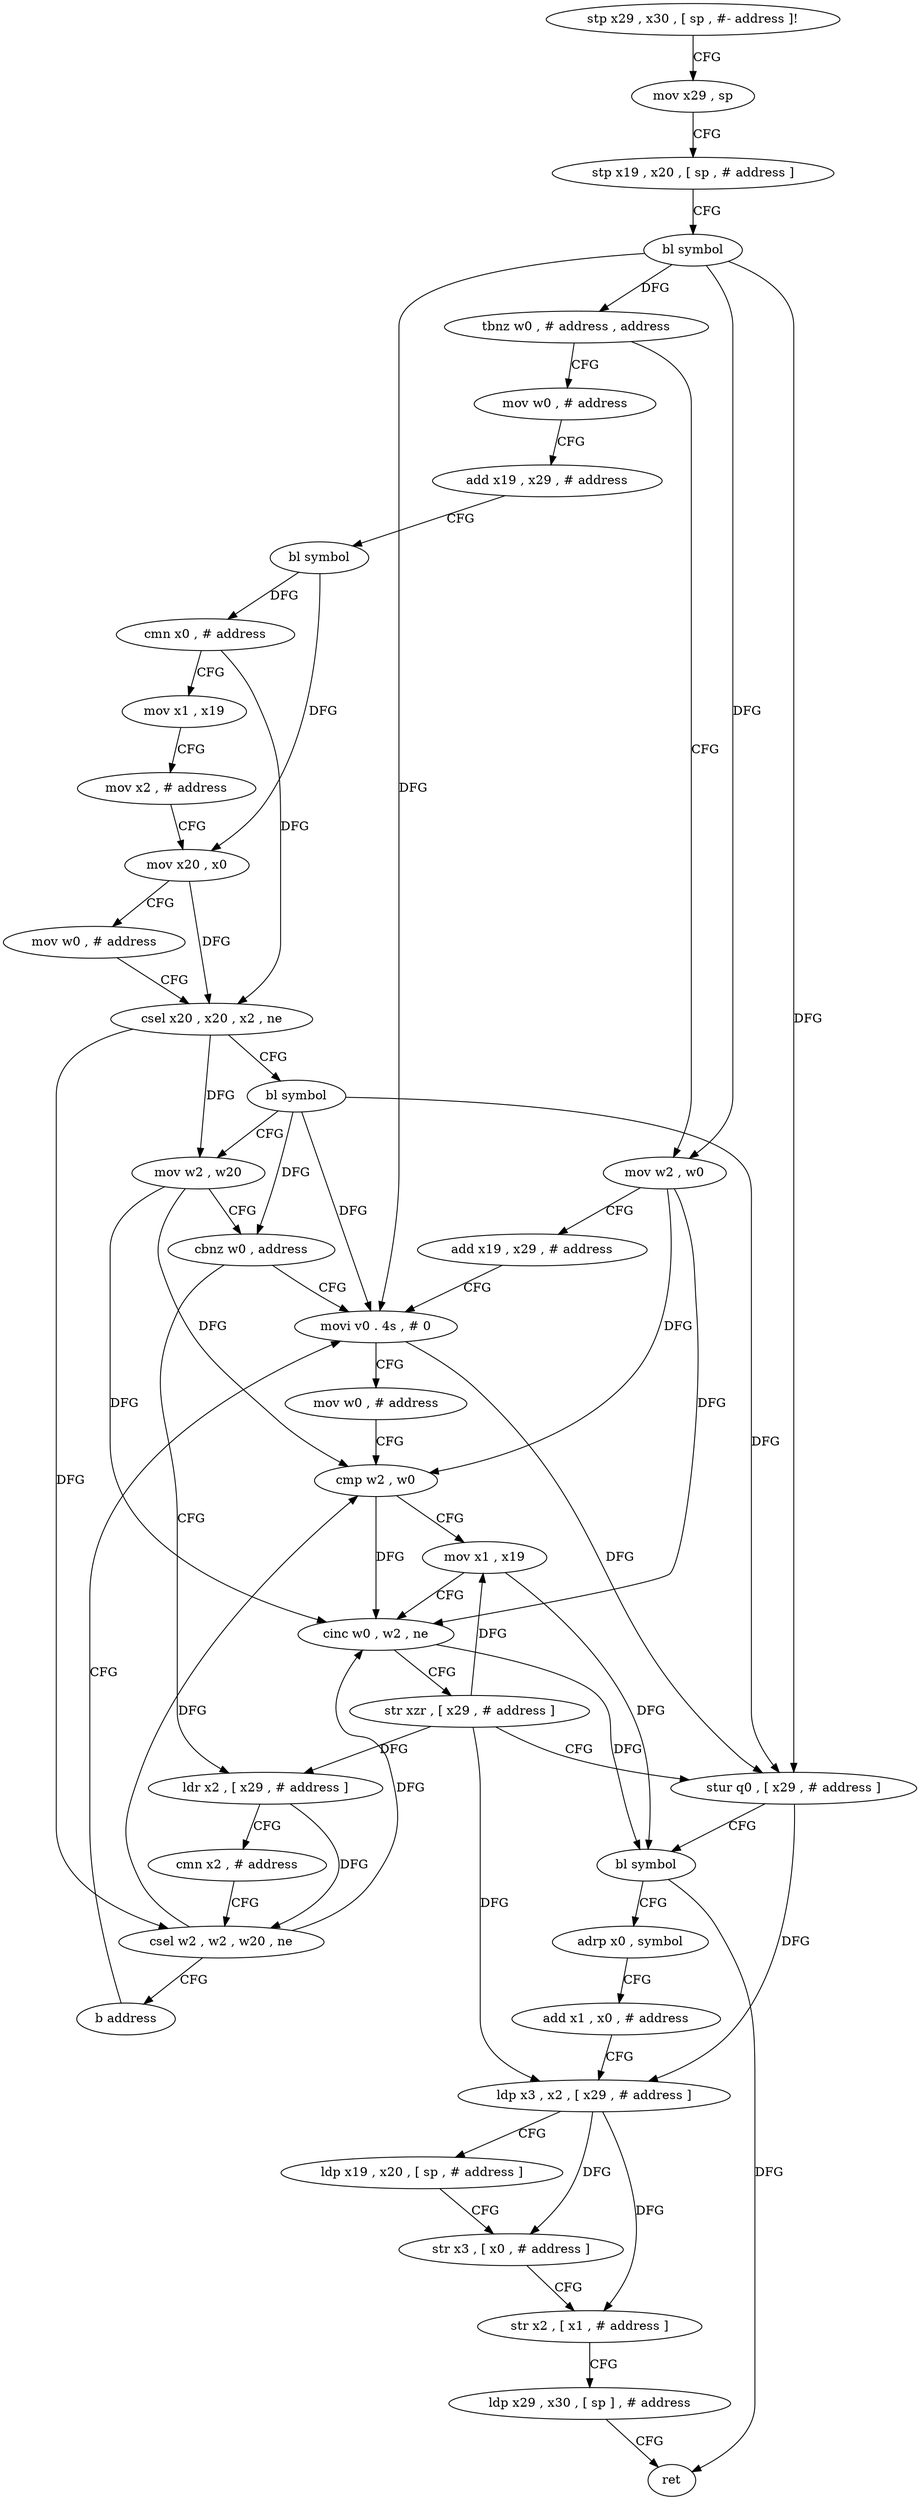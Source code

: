digraph "func" {
"4218168" [label = "stp x29 , x30 , [ sp , #- address ]!" ]
"4218172" [label = "mov x29 , sp" ]
"4218176" [label = "stp x19 , x20 , [ sp , # address ]" ]
"4218180" [label = "bl symbol" ]
"4218184" [label = "tbnz w0 , # address , address" ]
"4218264" [label = "mov w0 , # address" ]
"4218188" [label = "mov w2 , w0" ]
"4218268" [label = "add x19 , x29 , # address" ]
"4218272" [label = "bl symbol" ]
"4218276" [label = "cmn x0 , # address" ]
"4218280" [label = "mov x1 , x19" ]
"4218284" [label = "mov x2 , # address" ]
"4218288" [label = "mov x20 , x0" ]
"4218292" [label = "mov w0 , # address" ]
"4218296" [label = "csel x20 , x20 , x2 , ne" ]
"4218300" [label = "bl symbol" ]
"4218304" [label = "mov w2 , w20" ]
"4218308" [label = "cbnz w0 , address" ]
"4218196" [label = "movi v0 . 4s , # 0" ]
"4218312" [label = "ldr x2 , [ x29 , # address ]" ]
"4218192" [label = "add x19 , x29 , # address" ]
"4218200" [label = "mov w0 , # address" ]
"4218204" [label = "cmp w2 , w0" ]
"4218208" [label = "mov x1 , x19" ]
"4218212" [label = "cinc w0 , w2 , ne" ]
"4218216" [label = "str xzr , [ x29 , # address ]" ]
"4218220" [label = "stur q0 , [ x29 , # address ]" ]
"4218224" [label = "bl symbol" ]
"4218228" [label = "adrp x0 , symbol" ]
"4218232" [label = "add x1 , x0 , # address" ]
"4218236" [label = "ldp x3 , x2 , [ x29 , # address ]" ]
"4218240" [label = "ldp x19 , x20 , [ sp , # address ]" ]
"4218244" [label = "str x3 , [ x0 , # address ]" ]
"4218248" [label = "str x2 , [ x1 , # address ]" ]
"4218252" [label = "ldp x29 , x30 , [ sp ] , # address" ]
"4218256" [label = "ret" ]
"4218316" [label = "cmn x2 , # address" ]
"4218320" [label = "csel w2 , w2 , w20 , ne" ]
"4218324" [label = "b address" ]
"4218168" -> "4218172" [ label = "CFG" ]
"4218172" -> "4218176" [ label = "CFG" ]
"4218176" -> "4218180" [ label = "CFG" ]
"4218180" -> "4218184" [ label = "DFG" ]
"4218180" -> "4218188" [ label = "DFG" ]
"4218180" -> "4218196" [ label = "DFG" ]
"4218180" -> "4218220" [ label = "DFG" ]
"4218184" -> "4218264" [ label = "CFG" ]
"4218184" -> "4218188" [ label = "CFG" ]
"4218264" -> "4218268" [ label = "CFG" ]
"4218188" -> "4218192" [ label = "CFG" ]
"4218188" -> "4218204" [ label = "DFG" ]
"4218188" -> "4218212" [ label = "DFG" ]
"4218268" -> "4218272" [ label = "CFG" ]
"4218272" -> "4218276" [ label = "DFG" ]
"4218272" -> "4218288" [ label = "DFG" ]
"4218276" -> "4218280" [ label = "CFG" ]
"4218276" -> "4218296" [ label = "DFG" ]
"4218280" -> "4218284" [ label = "CFG" ]
"4218284" -> "4218288" [ label = "CFG" ]
"4218288" -> "4218292" [ label = "CFG" ]
"4218288" -> "4218296" [ label = "DFG" ]
"4218292" -> "4218296" [ label = "CFG" ]
"4218296" -> "4218300" [ label = "CFG" ]
"4218296" -> "4218304" [ label = "DFG" ]
"4218296" -> "4218320" [ label = "DFG" ]
"4218300" -> "4218304" [ label = "CFG" ]
"4218300" -> "4218196" [ label = "DFG" ]
"4218300" -> "4218308" [ label = "DFG" ]
"4218300" -> "4218220" [ label = "DFG" ]
"4218304" -> "4218308" [ label = "CFG" ]
"4218304" -> "4218204" [ label = "DFG" ]
"4218304" -> "4218212" [ label = "DFG" ]
"4218308" -> "4218196" [ label = "CFG" ]
"4218308" -> "4218312" [ label = "CFG" ]
"4218196" -> "4218200" [ label = "CFG" ]
"4218196" -> "4218220" [ label = "DFG" ]
"4218312" -> "4218316" [ label = "CFG" ]
"4218312" -> "4218320" [ label = "DFG" ]
"4218192" -> "4218196" [ label = "CFG" ]
"4218200" -> "4218204" [ label = "CFG" ]
"4218204" -> "4218208" [ label = "CFG" ]
"4218204" -> "4218212" [ label = "DFG" ]
"4218208" -> "4218212" [ label = "CFG" ]
"4218208" -> "4218224" [ label = "DFG" ]
"4218212" -> "4218216" [ label = "CFG" ]
"4218212" -> "4218224" [ label = "DFG" ]
"4218216" -> "4218220" [ label = "CFG" ]
"4218216" -> "4218208" [ label = "DFG" ]
"4218216" -> "4218312" [ label = "DFG" ]
"4218216" -> "4218236" [ label = "DFG" ]
"4218220" -> "4218224" [ label = "CFG" ]
"4218220" -> "4218236" [ label = "DFG" ]
"4218224" -> "4218228" [ label = "CFG" ]
"4218224" -> "4218256" [ label = "DFG" ]
"4218228" -> "4218232" [ label = "CFG" ]
"4218232" -> "4218236" [ label = "CFG" ]
"4218236" -> "4218240" [ label = "CFG" ]
"4218236" -> "4218244" [ label = "DFG" ]
"4218236" -> "4218248" [ label = "DFG" ]
"4218240" -> "4218244" [ label = "CFG" ]
"4218244" -> "4218248" [ label = "CFG" ]
"4218248" -> "4218252" [ label = "CFG" ]
"4218252" -> "4218256" [ label = "CFG" ]
"4218316" -> "4218320" [ label = "CFG" ]
"4218320" -> "4218324" [ label = "CFG" ]
"4218320" -> "4218204" [ label = "DFG" ]
"4218320" -> "4218212" [ label = "DFG" ]
"4218324" -> "4218196" [ label = "CFG" ]
}
